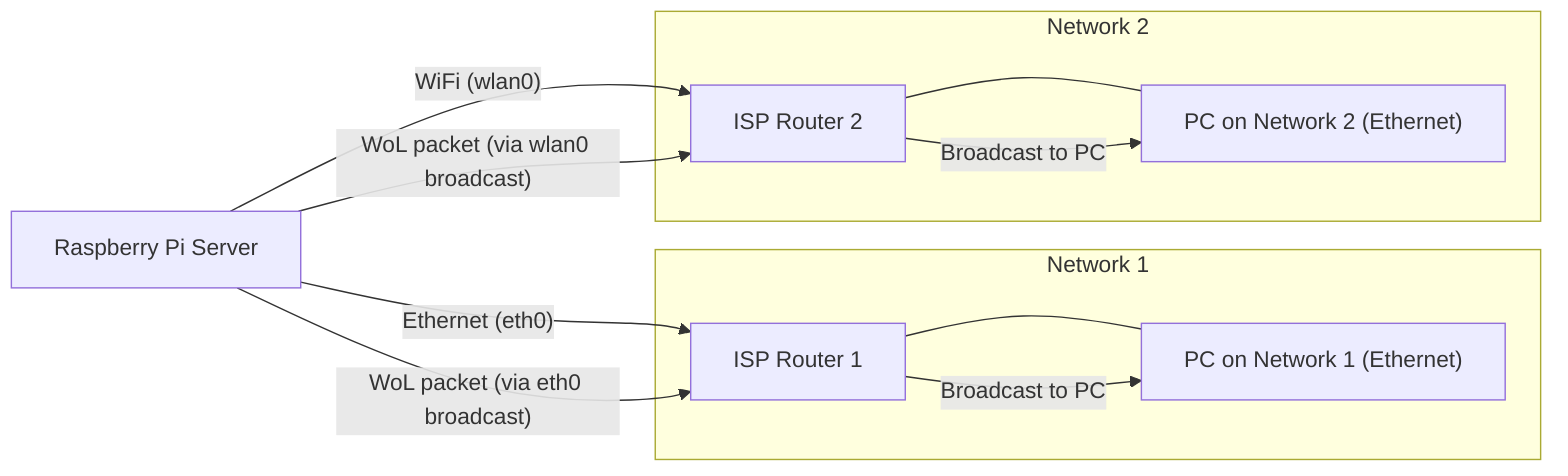 graph LR
    %% Network 1: PC is connected to its router via Ethernet
    subgraph "Network 1"
      R1[ISP Router 1]
      PC1["PC on Network 1 (Ethernet)"]
      R1 --- PC1
    end

    %% Network 2: PC is connected to its router via Ethernet
    subgraph "Network 2"
      R2[ISP Router 2]
      PC2["PC on Network 2 (Ethernet)"]
      R2 --- PC2
    end

    %% Raspberry Pi Server with dual connections
    Raspi[Raspberry Pi Server]

    %% Raspi connections to networks
    Raspi -- "Ethernet (eth0)" --> R1
    Raspi -- "WiFi (wlan0)" --> R2

    %% Wake-on-LAN packet flow via the routers
    Raspi -- "WoL packet (via eth0 broadcast)" --> R1
    R1 -- "Broadcast to PC" --> PC1

    Raspi -- "WoL packet (via wlan0 broadcast)" --> R2
    R2 -- "Broadcast to PC" --> PC2